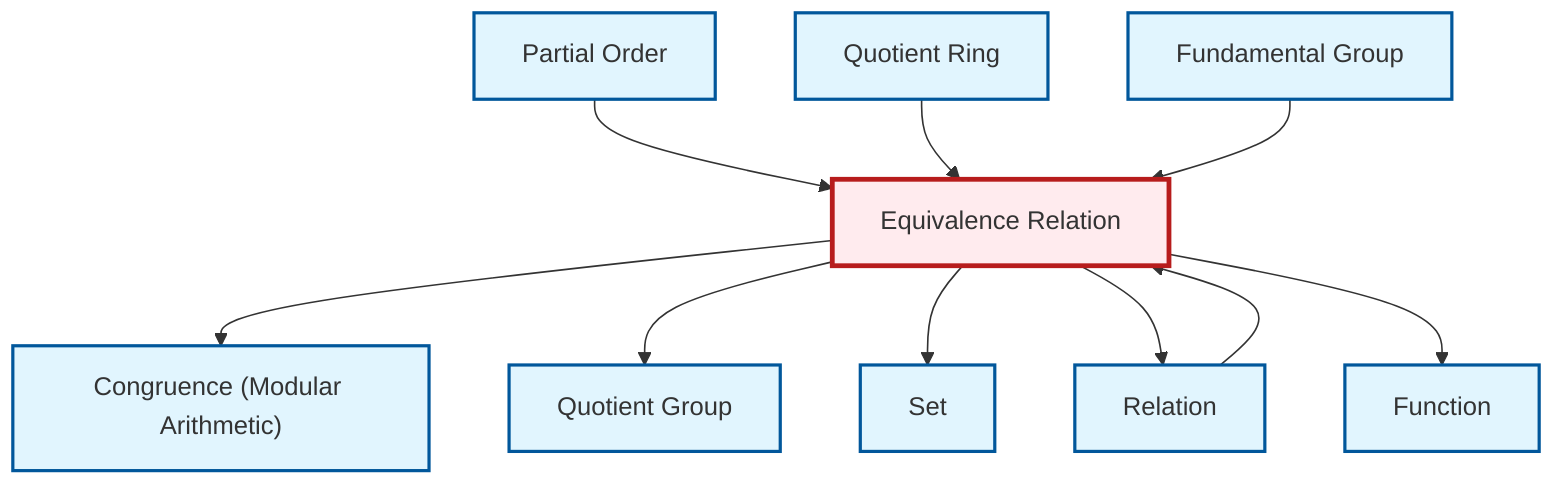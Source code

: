 graph TD
    classDef definition fill:#e1f5fe,stroke:#01579b,stroke-width:2px
    classDef theorem fill:#f3e5f5,stroke:#4a148c,stroke-width:2px
    classDef axiom fill:#fff3e0,stroke:#e65100,stroke-width:2px
    classDef example fill:#e8f5e9,stroke:#1b5e20,stroke-width:2px
    classDef current fill:#ffebee,stroke:#b71c1c,stroke-width:3px
    def-quotient-ring["Quotient Ring"]:::definition
    def-function["Function"]:::definition
    def-relation["Relation"]:::definition
    def-partial-order["Partial Order"]:::definition
    def-set["Set"]:::definition
    def-fundamental-group["Fundamental Group"]:::definition
    def-congruence["Congruence (Modular Arithmetic)"]:::definition
    def-equivalence-relation["Equivalence Relation"]:::definition
    def-quotient-group["Quotient Group"]:::definition
    def-equivalence-relation --> def-congruence
    def-equivalence-relation --> def-quotient-group
    def-relation --> def-equivalence-relation
    def-equivalence-relation --> def-set
    def-partial-order --> def-equivalence-relation
    def-quotient-ring --> def-equivalence-relation
    def-equivalence-relation --> def-relation
    def-equivalence-relation --> def-function
    def-fundamental-group --> def-equivalence-relation
    class def-equivalence-relation current